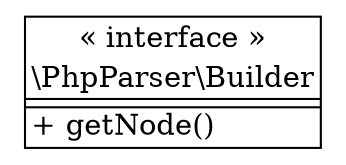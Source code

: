 digraph "Class Diagram" {
  node [shape=plaintext]
  "\\PhpParser\\Builder" [
    label=<
<table border="1" cellpadding="2" cellspacing="0" cellborder="0">
<tr><td align="center">&laquo; interface &raquo;</td></tr>
<tr><td align="center" title="interface Builder">\\PhpParser\\Builder</td></tr><hr />
<tr><td></td></tr>
<hr />
<tr><td align="left" title="public getNode">+ getNode()</td></tr>
</table>
  >
  ];
}